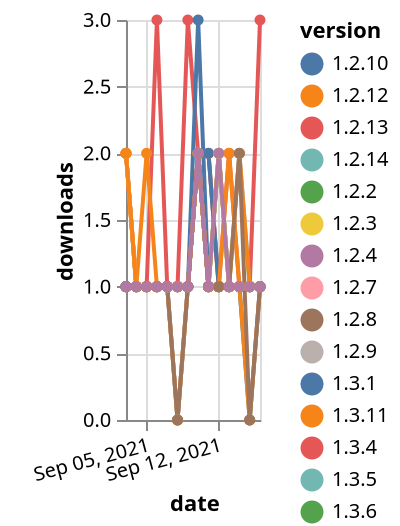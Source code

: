 {"$schema": "https://vega.github.io/schema/vega-lite/v5.json", "description": "A simple bar chart with embedded data.", "data": {"values": [{"date": "2021-09-03", "total": 163, "delta": 1, "version": "1.2.8"}, {"date": "2021-09-04", "total": 164, "delta": 1, "version": "1.2.8"}, {"date": "2021-09-05", "total": 165, "delta": 1, "version": "1.2.8"}, {"date": "2021-09-06", "total": 166, "delta": 1, "version": "1.2.8"}, {"date": "2021-09-07", "total": 167, "delta": 1, "version": "1.2.8"}, {"date": "2021-09-08", "total": 168, "delta": 1, "version": "1.2.8"}, {"date": "2021-09-09", "total": 169, "delta": 1, "version": "1.2.8"}, {"date": "2021-09-10", "total": 171, "delta": 2, "version": "1.2.8"}, {"date": "2021-09-11", "total": 172, "delta": 1, "version": "1.2.8"}, {"date": "2021-09-12", "total": 174, "delta": 2, "version": "1.2.8"}, {"date": "2021-09-13", "total": 175, "delta": 1, "version": "1.2.8"}, {"date": "2021-09-14", "total": 176, "delta": 1, "version": "1.2.8"}, {"date": "2021-09-15", "total": 177, "delta": 1, "version": "1.2.8"}, {"date": "2021-09-16", "total": 178, "delta": 1, "version": "1.2.8"}, {"date": "2021-09-03", "total": 142, "delta": 1, "version": "1.5.2"}, {"date": "2021-09-04", "total": 143, "delta": 1, "version": "1.5.2"}, {"date": "2021-09-05", "total": 144, "delta": 1, "version": "1.5.2"}, {"date": "2021-09-06", "total": 145, "delta": 1, "version": "1.5.2"}, {"date": "2021-09-07", "total": 146, "delta": 1, "version": "1.5.2"}, {"date": "2021-09-08", "total": 146, "delta": 0, "version": "1.5.2"}, {"date": "2021-09-09", "total": 147, "delta": 1, "version": "1.5.2"}, {"date": "2021-09-10", "total": 149, "delta": 2, "version": "1.5.2"}, {"date": "2021-09-11", "total": 150, "delta": 1, "version": "1.5.2"}, {"date": "2021-09-12", "total": 151, "delta": 1, "version": "1.5.2"}, {"date": "2021-09-13", "total": 152, "delta": 1, "version": "1.5.2"}, {"date": "2021-09-14", "total": 153, "delta": 1, "version": "1.5.2"}, {"date": "2021-09-15", "total": 153, "delta": 0, "version": "1.5.2"}, {"date": "2021-09-16", "total": 154, "delta": 1, "version": "1.5.2"}, {"date": "2021-09-03", "total": 120, "delta": 2, "version": "1.5.4"}, {"date": "2021-09-04", "total": 121, "delta": 1, "version": "1.5.4"}, {"date": "2021-09-05", "total": 122, "delta": 1, "version": "1.5.4"}, {"date": "2021-09-06", "total": 125, "delta": 3, "version": "1.5.4"}, {"date": "2021-09-07", "total": 126, "delta": 1, "version": "1.5.4"}, {"date": "2021-09-08", "total": 127, "delta": 1, "version": "1.5.4"}, {"date": "2021-09-09", "total": 130, "delta": 3, "version": "1.5.4"}, {"date": "2021-09-10", "total": 132, "delta": 2, "version": "1.5.4"}, {"date": "2021-09-11", "total": 133, "delta": 1, "version": "1.5.4"}, {"date": "2021-09-12", "total": 134, "delta": 1, "version": "1.5.4"}, {"date": "2021-09-13", "total": 136, "delta": 2, "version": "1.5.4"}, {"date": "2021-09-14", "total": 137, "delta": 1, "version": "1.5.4"}, {"date": "2021-09-15", "total": 138, "delta": 1, "version": "1.5.4"}, {"date": "2021-09-16", "total": 141, "delta": 3, "version": "1.5.4"}, {"date": "2021-09-03", "total": 145, "delta": 1, "version": "1.3.6"}, {"date": "2021-09-04", "total": 146, "delta": 1, "version": "1.3.6"}, {"date": "2021-09-05", "total": 147, "delta": 1, "version": "1.3.6"}, {"date": "2021-09-06", "total": 148, "delta": 1, "version": "1.3.6"}, {"date": "2021-09-07", "total": 149, "delta": 1, "version": "1.3.6"}, {"date": "2021-09-08", "total": 150, "delta": 1, "version": "1.3.6"}, {"date": "2021-09-09", "total": 151, "delta": 1, "version": "1.3.6"}, {"date": "2021-09-10", "total": 153, "delta": 2, "version": "1.3.6"}, {"date": "2021-09-11", "total": 154, "delta": 1, "version": "1.3.6"}, {"date": "2021-09-12", "total": 155, "delta": 1, "version": "1.3.6"}, {"date": "2021-09-13", "total": 156, "delta": 1, "version": "1.3.6"}, {"date": "2021-09-14", "total": 157, "delta": 1, "version": "1.3.6"}, {"date": "2021-09-15", "total": 158, "delta": 1, "version": "1.3.6"}, {"date": "2021-09-16", "total": 159, "delta": 1, "version": "1.3.6"}, {"date": "2021-09-03", "total": 161, "delta": 1, "version": "1.2.14"}, {"date": "2021-09-04", "total": 162, "delta": 1, "version": "1.2.14"}, {"date": "2021-09-05", "total": 163, "delta": 1, "version": "1.2.14"}, {"date": "2021-09-06", "total": 164, "delta": 1, "version": "1.2.14"}, {"date": "2021-09-07", "total": 165, "delta": 1, "version": "1.2.14"}, {"date": "2021-09-08", "total": 166, "delta": 1, "version": "1.2.14"}, {"date": "2021-09-09", "total": 167, "delta": 1, "version": "1.2.14"}, {"date": "2021-09-10", "total": 169, "delta": 2, "version": "1.2.14"}, {"date": "2021-09-11", "total": 170, "delta": 1, "version": "1.2.14"}, {"date": "2021-09-12", "total": 171, "delta": 1, "version": "1.2.14"}, {"date": "2021-09-13", "total": 172, "delta": 1, "version": "1.2.14"}, {"date": "2021-09-14", "total": 174, "delta": 2, "version": "1.2.14"}, {"date": "2021-09-15", "total": 175, "delta": 1, "version": "1.2.14"}, {"date": "2021-09-16", "total": 176, "delta": 1, "version": "1.2.14"}, {"date": "2021-09-03", "total": 139, "delta": 1, "version": "1.5.1"}, {"date": "2021-09-04", "total": 140, "delta": 1, "version": "1.5.1"}, {"date": "2021-09-05", "total": 141, "delta": 1, "version": "1.5.1"}, {"date": "2021-09-06", "total": 142, "delta": 1, "version": "1.5.1"}, {"date": "2021-09-07", "total": 143, "delta": 1, "version": "1.5.1"}, {"date": "2021-09-08", "total": 143, "delta": 0, "version": "1.5.1"}, {"date": "2021-09-09", "total": 144, "delta": 1, "version": "1.5.1"}, {"date": "2021-09-10", "total": 146, "delta": 2, "version": "1.5.1"}, {"date": "2021-09-11", "total": 147, "delta": 1, "version": "1.5.1"}, {"date": "2021-09-12", "total": 148, "delta": 1, "version": "1.5.1"}, {"date": "2021-09-13", "total": 149, "delta": 1, "version": "1.5.1"}, {"date": "2021-09-14", "total": 150, "delta": 1, "version": "1.5.1"}, {"date": "2021-09-15", "total": 151, "delta": 1, "version": "1.5.1"}, {"date": "2021-09-16", "total": 152, "delta": 1, "version": "1.5.1"}, {"date": "2021-09-03", "total": 165, "delta": 1, "version": "1.3.9"}, {"date": "2021-09-04", "total": 166, "delta": 1, "version": "1.3.9"}, {"date": "2021-09-05", "total": 167, "delta": 1, "version": "1.3.9"}, {"date": "2021-09-06", "total": 168, "delta": 1, "version": "1.3.9"}, {"date": "2021-09-07", "total": 169, "delta": 1, "version": "1.3.9"}, {"date": "2021-09-08", "total": 170, "delta": 1, "version": "1.3.9"}, {"date": "2021-09-09", "total": 171, "delta": 1, "version": "1.3.9"}, {"date": "2021-09-10", "total": 173, "delta": 2, "version": "1.3.9"}, {"date": "2021-09-11", "total": 174, "delta": 1, "version": "1.3.9"}, {"date": "2021-09-12", "total": 175, "delta": 1, "version": "1.3.9"}, {"date": "2021-09-13", "total": 176, "delta": 1, "version": "1.3.9"}, {"date": "2021-09-14", "total": 177, "delta": 1, "version": "1.3.9"}, {"date": "2021-09-15", "total": 178, "delta": 1, "version": "1.3.9"}, {"date": "2021-09-16", "total": 179, "delta": 1, "version": "1.3.9"}, {"date": "2021-09-03", "total": 150, "delta": 1, "version": "1.3.5"}, {"date": "2021-09-04", "total": 151, "delta": 1, "version": "1.3.5"}, {"date": "2021-09-05", "total": 152, "delta": 1, "version": "1.3.5"}, {"date": "2021-09-06", "total": 153, "delta": 1, "version": "1.3.5"}, {"date": "2021-09-07", "total": 154, "delta": 1, "version": "1.3.5"}, {"date": "2021-09-08", "total": 155, "delta": 1, "version": "1.3.5"}, {"date": "2021-09-09", "total": 156, "delta": 1, "version": "1.3.5"}, {"date": "2021-09-10", "total": 158, "delta": 2, "version": "1.3.5"}, {"date": "2021-09-11", "total": 159, "delta": 1, "version": "1.3.5"}, {"date": "2021-09-12", "total": 160, "delta": 1, "version": "1.3.5"}, {"date": "2021-09-13", "total": 161, "delta": 1, "version": "1.3.5"}, {"date": "2021-09-14", "total": 162, "delta": 1, "version": "1.3.5"}, {"date": "2021-09-15", "total": 163, "delta": 1, "version": "1.3.5"}, {"date": "2021-09-16", "total": 164, "delta": 1, "version": "1.3.5"}, {"date": "2021-09-03", "total": 163, "delta": 1, "version": "1.2.9"}, {"date": "2021-09-04", "total": 164, "delta": 1, "version": "1.2.9"}, {"date": "2021-09-05", "total": 165, "delta": 1, "version": "1.2.9"}, {"date": "2021-09-06", "total": 166, "delta": 1, "version": "1.2.9"}, {"date": "2021-09-07", "total": 167, "delta": 1, "version": "1.2.9"}, {"date": "2021-09-08", "total": 168, "delta": 1, "version": "1.2.9"}, {"date": "2021-09-09", "total": 169, "delta": 1, "version": "1.2.9"}, {"date": "2021-09-10", "total": 171, "delta": 2, "version": "1.2.9"}, {"date": "2021-09-11", "total": 173, "delta": 2, "version": "1.2.9"}, {"date": "2021-09-12", "total": 174, "delta": 1, "version": "1.2.9"}, {"date": "2021-09-13", "total": 175, "delta": 1, "version": "1.2.9"}, {"date": "2021-09-14", "total": 176, "delta": 1, "version": "1.2.9"}, {"date": "2021-09-15", "total": 177, "delta": 1, "version": "1.2.9"}, {"date": "2021-09-16", "total": 178, "delta": 1, "version": "1.2.9"}, {"date": "2021-09-03", "total": 165, "delta": 2, "version": "1.2.13"}, {"date": "2021-09-04", "total": 166, "delta": 1, "version": "1.2.13"}, {"date": "2021-09-05", "total": 167, "delta": 1, "version": "1.2.13"}, {"date": "2021-09-06", "total": 168, "delta": 1, "version": "1.2.13"}, {"date": "2021-09-07", "total": 169, "delta": 1, "version": "1.2.13"}, {"date": "2021-09-08", "total": 170, "delta": 1, "version": "1.2.13"}, {"date": "2021-09-09", "total": 171, "delta": 1, "version": "1.2.13"}, {"date": "2021-09-10", "total": 173, "delta": 2, "version": "1.2.13"}, {"date": "2021-09-11", "total": 175, "delta": 2, "version": "1.2.13"}, {"date": "2021-09-12", "total": 176, "delta": 1, "version": "1.2.13"}, {"date": "2021-09-13", "total": 177, "delta": 1, "version": "1.2.13"}, {"date": "2021-09-14", "total": 178, "delta": 1, "version": "1.2.13"}, {"date": "2021-09-15", "total": 179, "delta": 1, "version": "1.2.13"}, {"date": "2021-09-16", "total": 180, "delta": 1, "version": "1.2.13"}, {"date": "2021-09-03", "total": 171, "delta": 1, "version": "1.2.7"}, {"date": "2021-09-04", "total": 172, "delta": 1, "version": "1.2.7"}, {"date": "2021-09-05", "total": 173, "delta": 1, "version": "1.2.7"}, {"date": "2021-09-06", "total": 174, "delta": 1, "version": "1.2.7"}, {"date": "2021-09-07", "total": 175, "delta": 1, "version": "1.2.7"}, {"date": "2021-09-08", "total": 176, "delta": 1, "version": "1.2.7"}, {"date": "2021-09-09", "total": 177, "delta": 1, "version": "1.2.7"}, {"date": "2021-09-10", "total": 179, "delta": 2, "version": "1.2.7"}, {"date": "2021-09-11", "total": 180, "delta": 1, "version": "1.2.7"}, {"date": "2021-09-12", "total": 182, "delta": 2, "version": "1.2.7"}, {"date": "2021-09-13", "total": 183, "delta": 1, "version": "1.2.7"}, {"date": "2021-09-14", "total": 184, "delta": 1, "version": "1.2.7"}, {"date": "2021-09-15", "total": 185, "delta": 1, "version": "1.2.7"}, {"date": "2021-09-16", "total": 186, "delta": 1, "version": "1.2.7"}, {"date": "2021-09-03", "total": 150, "delta": 1, "version": "1.3.11"}, {"date": "2021-09-04", "total": 151, "delta": 1, "version": "1.3.11"}, {"date": "2021-09-05", "total": 152, "delta": 1, "version": "1.3.11"}, {"date": "2021-09-06", "total": 153, "delta": 1, "version": "1.3.11"}, {"date": "2021-09-07", "total": 154, "delta": 1, "version": "1.3.11"}, {"date": "2021-09-08", "total": 155, "delta": 1, "version": "1.3.11"}, {"date": "2021-09-09", "total": 156, "delta": 1, "version": "1.3.11"}, {"date": "2021-09-10", "total": 158, "delta": 2, "version": "1.3.11"}, {"date": "2021-09-11", "total": 159, "delta": 1, "version": "1.3.11"}, {"date": "2021-09-12", "total": 160, "delta": 1, "version": "1.3.11"}, {"date": "2021-09-13", "total": 161, "delta": 1, "version": "1.3.11"}, {"date": "2021-09-14", "total": 163, "delta": 2, "version": "1.3.11"}, {"date": "2021-09-15", "total": 164, "delta": 1, "version": "1.3.11"}, {"date": "2021-09-16", "total": 165, "delta": 1, "version": "1.3.11"}, {"date": "2021-09-03", "total": 175, "delta": 1, "version": "1.2.2"}, {"date": "2021-09-04", "total": 176, "delta": 1, "version": "1.2.2"}, {"date": "2021-09-05", "total": 177, "delta": 1, "version": "1.2.2"}, {"date": "2021-09-06", "total": 178, "delta": 1, "version": "1.2.2"}, {"date": "2021-09-07", "total": 179, "delta": 1, "version": "1.2.2"}, {"date": "2021-09-08", "total": 180, "delta": 1, "version": "1.2.2"}, {"date": "2021-09-09", "total": 181, "delta": 1, "version": "1.2.2"}, {"date": "2021-09-10", "total": 183, "delta": 2, "version": "1.2.2"}, {"date": "2021-09-11", "total": 184, "delta": 1, "version": "1.2.2"}, {"date": "2021-09-12", "total": 186, "delta": 2, "version": "1.2.2"}, {"date": "2021-09-13", "total": 187, "delta": 1, "version": "1.2.2"}, {"date": "2021-09-14", "total": 188, "delta": 1, "version": "1.2.2"}, {"date": "2021-09-15", "total": 189, "delta": 1, "version": "1.2.2"}, {"date": "2021-09-16", "total": 190, "delta": 1, "version": "1.2.2"}, {"date": "2021-09-03", "total": 147, "delta": 1, "version": "1.3.7"}, {"date": "2021-09-04", "total": 148, "delta": 1, "version": "1.3.7"}, {"date": "2021-09-05", "total": 149, "delta": 1, "version": "1.3.7"}, {"date": "2021-09-06", "total": 150, "delta": 1, "version": "1.3.7"}, {"date": "2021-09-07", "total": 151, "delta": 1, "version": "1.3.7"}, {"date": "2021-09-08", "total": 152, "delta": 1, "version": "1.3.7"}, {"date": "2021-09-09", "total": 153, "delta": 1, "version": "1.3.7"}, {"date": "2021-09-10", "total": 155, "delta": 2, "version": "1.3.7"}, {"date": "2021-09-11", "total": 156, "delta": 1, "version": "1.3.7"}, {"date": "2021-09-12", "total": 157, "delta": 1, "version": "1.3.7"}, {"date": "2021-09-13", "total": 158, "delta": 1, "version": "1.3.7"}, {"date": "2021-09-14", "total": 159, "delta": 1, "version": "1.3.7"}, {"date": "2021-09-15", "total": 160, "delta": 1, "version": "1.3.7"}, {"date": "2021-09-16", "total": 161, "delta": 1, "version": "1.3.7"}, {"date": "2021-09-03", "total": 186, "delta": 1, "version": "1.5.3"}, {"date": "2021-09-04", "total": 187, "delta": 1, "version": "1.5.3"}, {"date": "2021-09-05", "total": 189, "delta": 2, "version": "1.5.3"}, {"date": "2021-09-06", "total": 190, "delta": 1, "version": "1.5.3"}, {"date": "2021-09-07", "total": 191, "delta": 1, "version": "1.5.3"}, {"date": "2021-09-08", "total": 191, "delta": 0, "version": "1.5.3"}, {"date": "2021-09-09", "total": 192, "delta": 1, "version": "1.5.3"}, {"date": "2021-09-10", "total": 194, "delta": 2, "version": "1.5.3"}, {"date": "2021-09-11", "total": 195, "delta": 1, "version": "1.5.3"}, {"date": "2021-09-12", "total": 196, "delta": 1, "version": "1.5.3"}, {"date": "2021-09-13", "total": 197, "delta": 1, "version": "1.5.3"}, {"date": "2021-09-14", "total": 198, "delta": 1, "version": "1.5.3"}, {"date": "2021-09-15", "total": 198, "delta": 0, "version": "1.5.3"}, {"date": "2021-09-16", "total": 199, "delta": 1, "version": "1.5.3"}, {"date": "2021-09-03", "total": 216, "delta": 1, "version": "1.3.1"}, {"date": "2021-09-04", "total": 217, "delta": 1, "version": "1.3.1"}, {"date": "2021-09-05", "total": 218, "delta": 1, "version": "1.3.1"}, {"date": "2021-09-06", "total": 219, "delta": 1, "version": "1.3.1"}, {"date": "2021-09-07", "total": 220, "delta": 1, "version": "1.3.1"}, {"date": "2021-09-08", "total": 221, "delta": 1, "version": "1.3.1"}, {"date": "2021-09-09", "total": 222, "delta": 1, "version": "1.3.1"}, {"date": "2021-09-10", "total": 225, "delta": 3, "version": "1.3.1"}, {"date": "2021-09-11", "total": 226, "delta": 1, "version": "1.3.1"}, {"date": "2021-09-12", "total": 227, "delta": 1, "version": "1.3.1"}, {"date": "2021-09-13", "total": 228, "delta": 1, "version": "1.3.1"}, {"date": "2021-09-14", "total": 229, "delta": 1, "version": "1.3.1"}, {"date": "2021-09-15", "total": 230, "delta": 1, "version": "1.3.1"}, {"date": "2021-09-16", "total": 231, "delta": 1, "version": "1.3.1"}, {"date": "2021-09-03", "total": 164, "delta": 2, "version": "1.3.4"}, {"date": "2021-09-04", "total": 165, "delta": 1, "version": "1.3.4"}, {"date": "2021-09-05", "total": 166, "delta": 1, "version": "1.3.4"}, {"date": "2021-09-06", "total": 167, "delta": 1, "version": "1.3.4"}, {"date": "2021-09-07", "total": 168, "delta": 1, "version": "1.3.4"}, {"date": "2021-09-08", "total": 169, "delta": 1, "version": "1.3.4"}, {"date": "2021-09-09", "total": 170, "delta": 1, "version": "1.3.4"}, {"date": "2021-09-10", "total": 172, "delta": 2, "version": "1.3.4"}, {"date": "2021-09-11", "total": 173, "delta": 1, "version": "1.3.4"}, {"date": "2021-09-12", "total": 174, "delta": 1, "version": "1.3.4"}, {"date": "2021-09-13", "total": 175, "delta": 1, "version": "1.3.4"}, {"date": "2021-09-14", "total": 176, "delta": 1, "version": "1.3.4"}, {"date": "2021-09-15", "total": 177, "delta": 1, "version": "1.3.4"}, {"date": "2021-09-16", "total": 178, "delta": 1, "version": "1.3.4"}, {"date": "2021-09-03", "total": 150, "delta": 1, "version": "1.3.8"}, {"date": "2021-09-04", "total": 151, "delta": 1, "version": "1.3.8"}, {"date": "2021-09-05", "total": 152, "delta": 1, "version": "1.3.8"}, {"date": "2021-09-06", "total": 153, "delta": 1, "version": "1.3.8"}, {"date": "2021-09-07", "total": 154, "delta": 1, "version": "1.3.8"}, {"date": "2021-09-08", "total": 155, "delta": 1, "version": "1.3.8"}, {"date": "2021-09-09", "total": 156, "delta": 1, "version": "1.3.8"}, {"date": "2021-09-10", "total": 158, "delta": 2, "version": "1.3.8"}, {"date": "2021-09-11", "total": 159, "delta": 1, "version": "1.3.8"}, {"date": "2021-09-12", "total": 160, "delta": 1, "version": "1.3.8"}, {"date": "2021-09-13", "total": 161, "delta": 1, "version": "1.3.8"}, {"date": "2021-09-14", "total": 162, "delta": 1, "version": "1.3.8"}, {"date": "2021-09-15", "total": 163, "delta": 1, "version": "1.3.8"}, {"date": "2021-09-16", "total": 164, "delta": 1, "version": "1.3.8"}, {"date": "2021-09-03", "total": 165, "delta": 1, "version": "1.2.10"}, {"date": "2021-09-04", "total": 166, "delta": 1, "version": "1.2.10"}, {"date": "2021-09-05", "total": 167, "delta": 1, "version": "1.2.10"}, {"date": "2021-09-06", "total": 168, "delta": 1, "version": "1.2.10"}, {"date": "2021-09-07", "total": 169, "delta": 1, "version": "1.2.10"}, {"date": "2021-09-08", "total": 170, "delta": 1, "version": "1.2.10"}, {"date": "2021-09-09", "total": 171, "delta": 1, "version": "1.2.10"}, {"date": "2021-09-10", "total": 173, "delta": 2, "version": "1.2.10"}, {"date": "2021-09-11", "total": 175, "delta": 2, "version": "1.2.10"}, {"date": "2021-09-12", "total": 176, "delta": 1, "version": "1.2.10"}, {"date": "2021-09-13", "total": 177, "delta": 1, "version": "1.2.10"}, {"date": "2021-09-14", "total": 178, "delta": 1, "version": "1.2.10"}, {"date": "2021-09-15", "total": 179, "delta": 1, "version": "1.2.10"}, {"date": "2021-09-16", "total": 180, "delta": 1, "version": "1.2.10"}, {"date": "2021-09-03", "total": 164, "delta": 2, "version": "1.2.3"}, {"date": "2021-09-04", "total": 165, "delta": 1, "version": "1.2.3"}, {"date": "2021-09-05", "total": 166, "delta": 1, "version": "1.2.3"}, {"date": "2021-09-06", "total": 167, "delta": 1, "version": "1.2.3"}, {"date": "2021-09-07", "total": 168, "delta": 1, "version": "1.2.3"}, {"date": "2021-09-08", "total": 169, "delta": 1, "version": "1.2.3"}, {"date": "2021-09-09", "total": 170, "delta": 1, "version": "1.2.3"}, {"date": "2021-09-10", "total": 172, "delta": 2, "version": "1.2.3"}, {"date": "2021-09-11", "total": 173, "delta": 1, "version": "1.2.3"}, {"date": "2021-09-12", "total": 175, "delta": 2, "version": "1.2.3"}, {"date": "2021-09-13", "total": 176, "delta": 1, "version": "1.2.3"}, {"date": "2021-09-14", "total": 177, "delta": 1, "version": "1.2.3"}, {"date": "2021-09-15", "total": 178, "delta": 1, "version": "1.2.3"}, {"date": "2021-09-16", "total": 179, "delta": 1, "version": "1.2.3"}, {"date": "2021-09-03", "total": 161, "delta": 2, "version": "1.2.12"}, {"date": "2021-09-04", "total": 162, "delta": 1, "version": "1.2.12"}, {"date": "2021-09-05", "total": 163, "delta": 1, "version": "1.2.12"}, {"date": "2021-09-06", "total": 164, "delta": 1, "version": "1.2.12"}, {"date": "2021-09-07", "total": 165, "delta": 1, "version": "1.2.12"}, {"date": "2021-09-08", "total": 166, "delta": 1, "version": "1.2.12"}, {"date": "2021-09-09", "total": 167, "delta": 1, "version": "1.2.12"}, {"date": "2021-09-10", "total": 169, "delta": 2, "version": "1.2.12"}, {"date": "2021-09-11", "total": 170, "delta": 1, "version": "1.2.12"}, {"date": "2021-09-12", "total": 171, "delta": 1, "version": "1.2.12"}, {"date": "2021-09-13", "total": 173, "delta": 2, "version": "1.2.12"}, {"date": "2021-09-14", "total": 174, "delta": 1, "version": "1.2.12"}, {"date": "2021-09-15", "total": 175, "delta": 1, "version": "1.2.12"}, {"date": "2021-09-16", "total": 176, "delta": 1, "version": "1.2.12"}, {"date": "2021-09-03", "total": 175, "delta": 1, "version": "1.4.0"}, {"date": "2021-09-04", "total": 176, "delta": 1, "version": "1.4.0"}, {"date": "2021-09-05", "total": 177, "delta": 1, "version": "1.4.0"}, {"date": "2021-09-06", "total": 178, "delta": 1, "version": "1.4.0"}, {"date": "2021-09-07", "total": 179, "delta": 1, "version": "1.4.0"}, {"date": "2021-09-08", "total": 179, "delta": 0, "version": "1.4.0"}, {"date": "2021-09-09", "total": 180, "delta": 1, "version": "1.4.0"}, {"date": "2021-09-10", "total": 182, "delta": 2, "version": "1.4.0"}, {"date": "2021-09-11", "total": 183, "delta": 1, "version": "1.4.0"}, {"date": "2021-09-12", "total": 184, "delta": 1, "version": "1.4.0"}, {"date": "2021-09-13", "total": 185, "delta": 1, "version": "1.4.0"}, {"date": "2021-09-14", "total": 187, "delta": 2, "version": "1.4.0"}, {"date": "2021-09-15", "total": 187, "delta": 0, "version": "1.4.0"}, {"date": "2021-09-16", "total": 188, "delta": 1, "version": "1.4.0"}, {"date": "2021-09-03", "total": 161, "delta": 1, "version": "1.2.4"}, {"date": "2021-09-04", "total": 162, "delta": 1, "version": "1.2.4"}, {"date": "2021-09-05", "total": 163, "delta": 1, "version": "1.2.4"}, {"date": "2021-09-06", "total": 164, "delta": 1, "version": "1.2.4"}, {"date": "2021-09-07", "total": 165, "delta": 1, "version": "1.2.4"}, {"date": "2021-09-08", "total": 166, "delta": 1, "version": "1.2.4"}, {"date": "2021-09-09", "total": 167, "delta": 1, "version": "1.2.4"}, {"date": "2021-09-10", "total": 169, "delta": 2, "version": "1.2.4"}, {"date": "2021-09-11", "total": 170, "delta": 1, "version": "1.2.4"}, {"date": "2021-09-12", "total": 172, "delta": 2, "version": "1.2.4"}, {"date": "2021-09-13", "total": 173, "delta": 1, "version": "1.2.4"}, {"date": "2021-09-14", "total": 174, "delta": 1, "version": "1.2.4"}, {"date": "2021-09-15", "total": 175, "delta": 1, "version": "1.2.4"}, {"date": "2021-09-16", "total": 176, "delta": 1, "version": "1.2.4"}]}, "width": "container", "mark": {"type": "line", "point": {"filled": true}}, "encoding": {"x": {"field": "date", "type": "temporal", "timeUnit": "yearmonthdate", "title": "date", "axis": {"labelAngle": -15}}, "y": {"field": "delta", "type": "quantitative", "title": "downloads"}, "color": {"field": "version", "type": "nominal"}, "tooltip": {"field": "delta"}}}